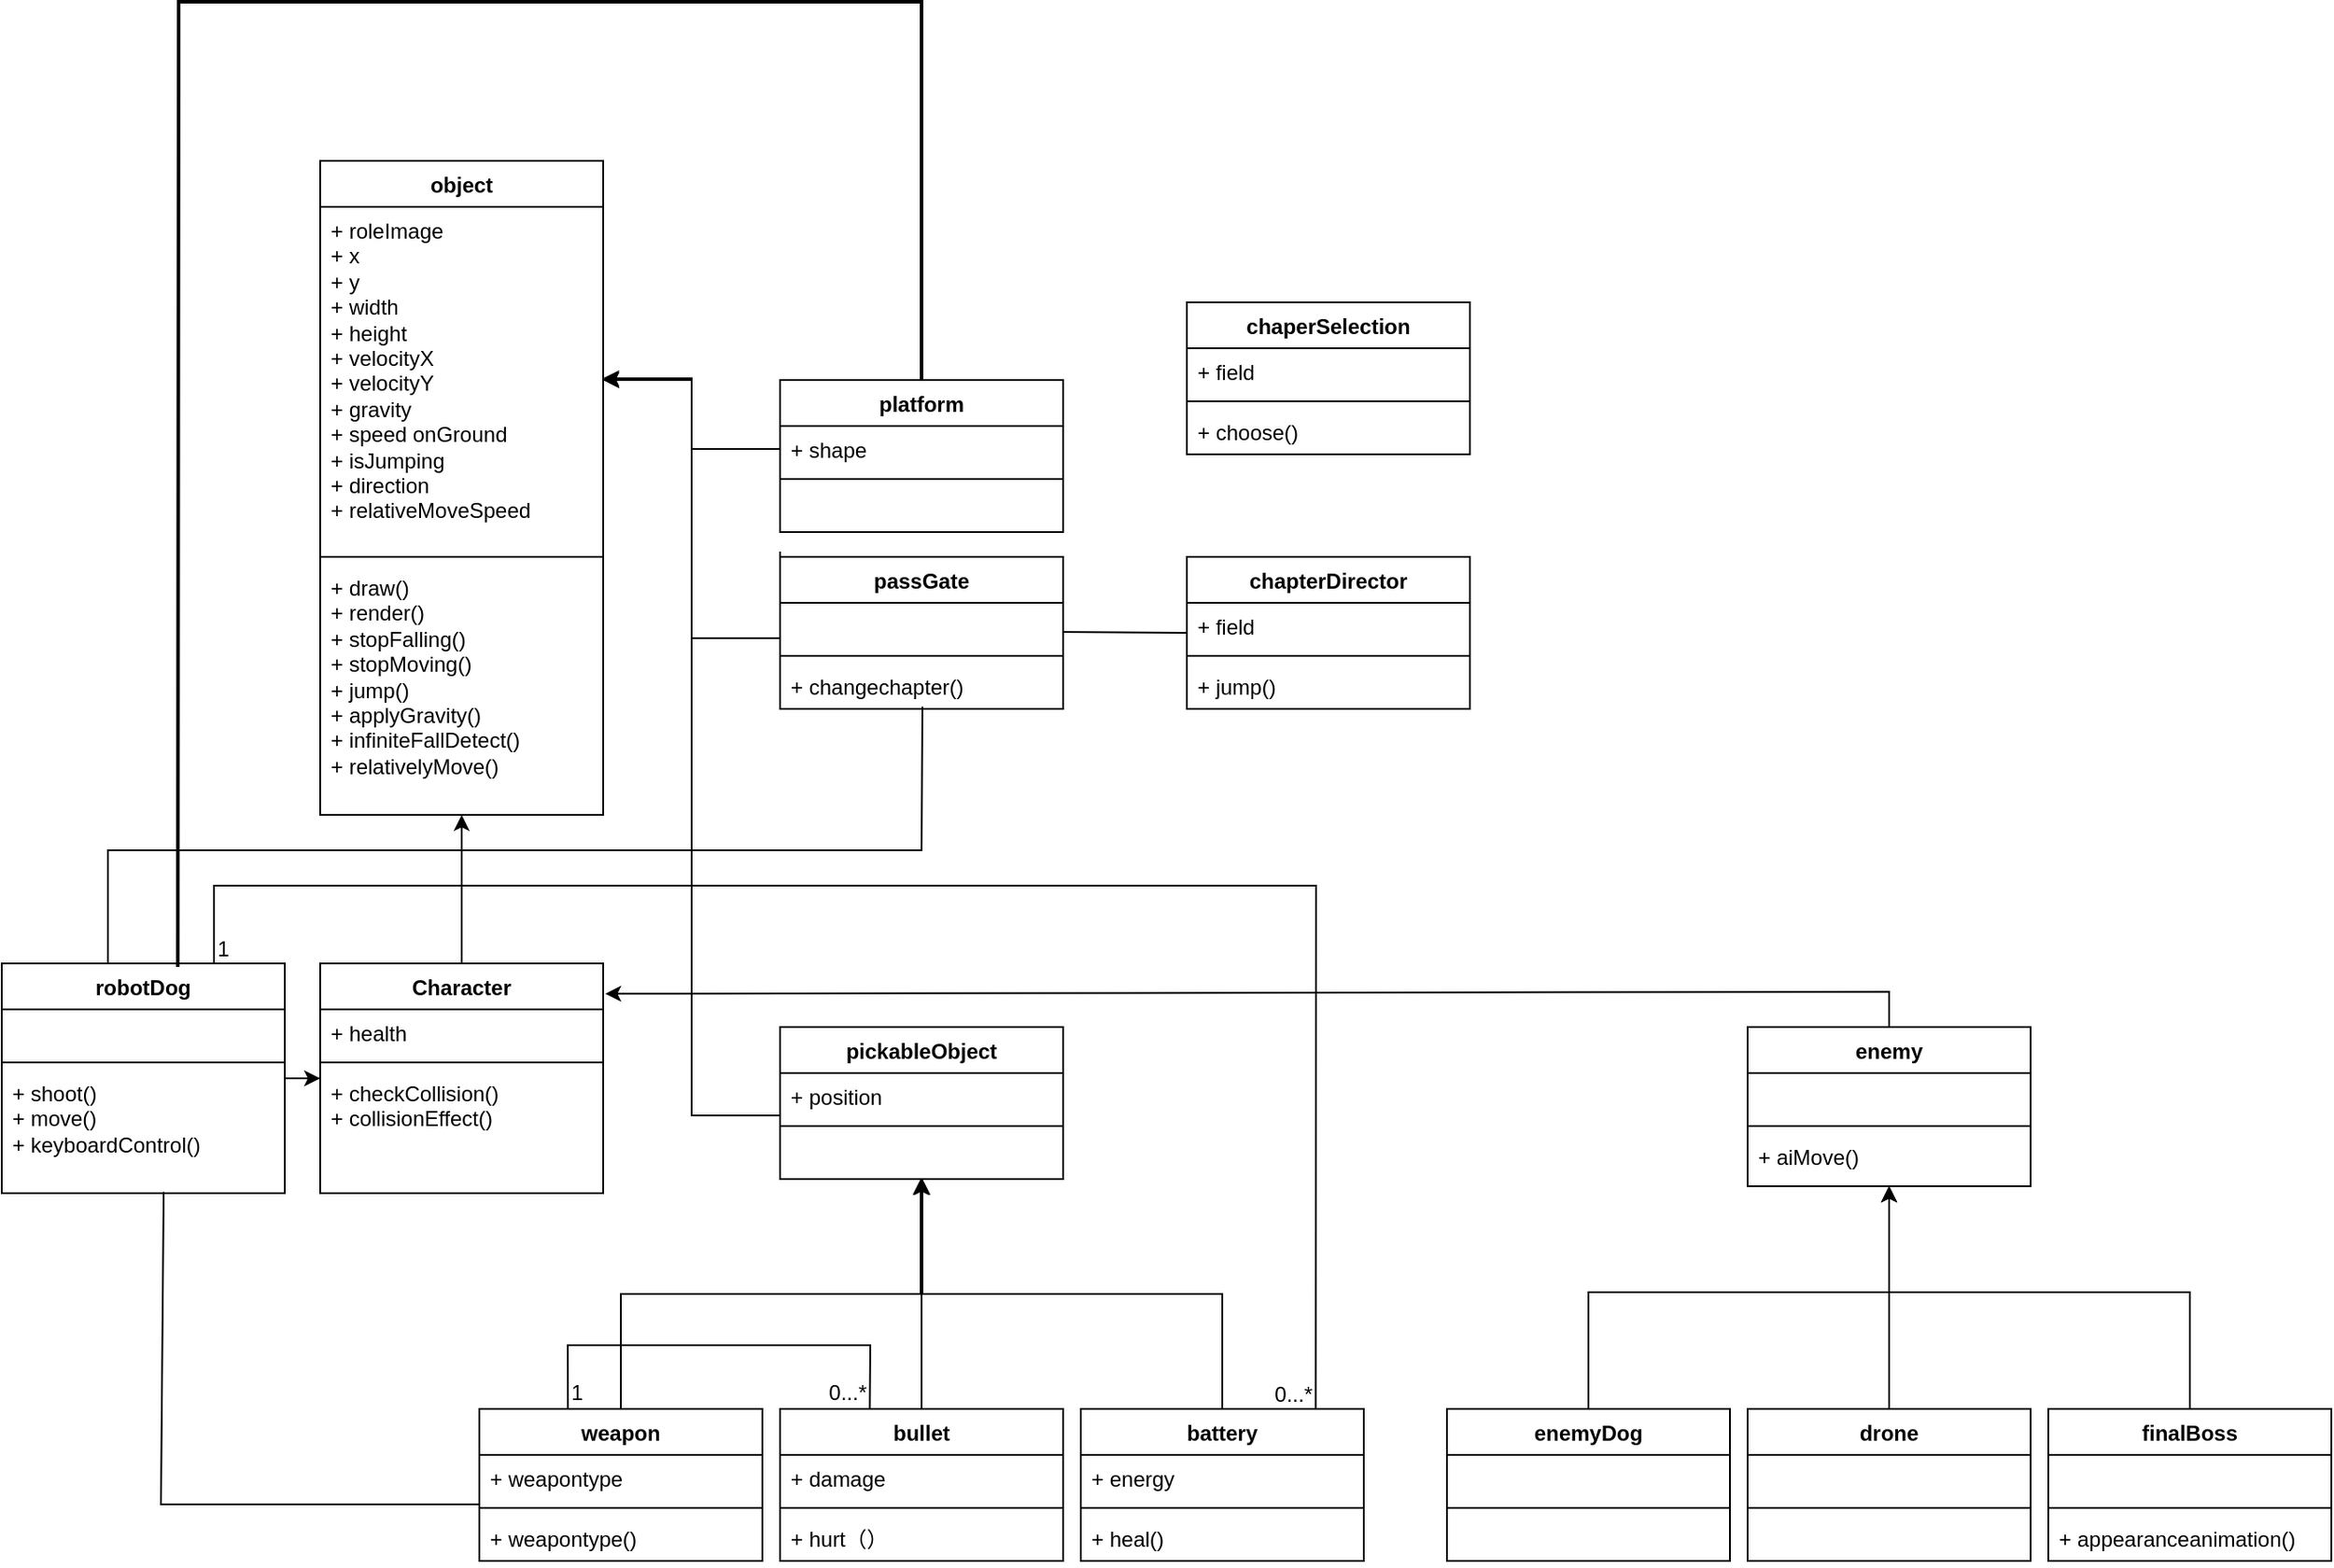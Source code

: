 <mxfile version="26.2.14">
  <diagram name="第 1 页" id="Hwi3SMRiW6C2YLHzwT59">
    <mxGraphModel dx="1034" dy="570" grid="1" gridSize="10" guides="1" tooltips="1" connect="1" arrows="1" fold="1" page="1" pageScale="1" pageWidth="827" pageHeight="1169" math="0" shadow="0">
      <root>
        <mxCell id="0" />
        <mxCell id="1" parent="0" />
        <mxCell id="Ydy03OJYwAmVGz2QXwth-1" value="object" style="swimlane;fontStyle=1;align=center;verticalAlign=top;childLayout=stackLayout;horizontal=1;startSize=26;horizontalStack=0;resizeParent=1;resizeParentMax=0;resizeLast=0;collapsible=1;marginBottom=0;whiteSpace=wrap;html=1;" parent="1" vertex="1">
          <mxGeometry x="200" y="250" width="160" height="370" as="geometry">
            <mxRectangle x="190" y="40" width="70" height="30" as="alternateBounds" />
          </mxGeometry>
        </mxCell>
        <mxCell id="Ydy03OJYwAmVGz2QXwth-2" value="+ roleImage&lt;div&gt;&lt;span style=&quot;background-color: transparent; color: light-dark(rgb(0, 0, 0), rgb(255, 255, 255));&quot;&gt;+ x&lt;/span&gt;&lt;/div&gt;&lt;div&gt;&lt;span style=&quot;background-color: transparent; color: light-dark(rgb(0, 0, 0), rgb(255, 255, 255));&quot;&gt;+ y&lt;/span&gt;&lt;/div&gt;&lt;div&gt;&lt;span style=&quot;background-color: transparent; color: light-dark(rgb(0, 0, 0), rgb(255, 255, 255));&quot;&gt;+ width&lt;/span&gt;&lt;/div&gt;&lt;div&gt;&lt;span style=&quot;background-color: transparent; color: light-dark(rgb(0, 0, 0), rgb(255, 255, 255));&quot;&gt;+ height&lt;/span&gt;&lt;/div&gt;&lt;div&gt;&lt;span style=&quot;background-color: transparent; color: light-dark(rgb(0, 0, 0), rgb(255, 255, 255));&quot;&gt;+ velocityX&lt;/span&gt;&lt;/div&gt;&lt;div&gt;&lt;span style=&quot;background-color: transparent; color: light-dark(rgb(0, 0, 0), rgb(255, 255, 255));&quot;&gt;+ velocityY&lt;/span&gt;&lt;/div&gt;&lt;div&gt;&lt;span style=&quot;background-color: transparent; color: light-dark(rgb(0, 0, 0), rgb(255, 255, 255));&quot;&gt;+ gravity&lt;/span&gt;&lt;/div&gt;&lt;div&gt;&lt;span style=&quot;background-color: transparent; color: light-dark(rgb(0, 0, 0), rgb(255, 255, 255));&quot;&gt;+ speed onGround&lt;/span&gt;&lt;/div&gt;&lt;div&gt;&lt;span style=&quot;background-color: transparent; color: light-dark(rgb(0, 0, 0), rgb(255, 255, 255));&quot;&gt;+ isJumping&lt;/span&gt;&lt;/div&gt;&lt;div&gt;&lt;span style=&quot;background-color: transparent; color: light-dark(rgb(0, 0, 0), rgb(255, 255, 255));&quot;&gt;+ direction&lt;/span&gt;&lt;/div&gt;&lt;div&gt;&lt;span style=&quot;background-color: transparent; color: light-dark(rgb(0, 0, 0), rgb(255, 255, 255));&quot;&gt;+ relativeMoveSpeed&lt;/span&gt;&lt;/div&gt;" style="text;strokeColor=none;fillColor=none;align=left;verticalAlign=top;spacingLeft=4;spacingRight=4;overflow=hidden;rotatable=0;points=[[0,0.5],[1,0.5]];portConstraint=eastwest;whiteSpace=wrap;html=1;" parent="Ydy03OJYwAmVGz2QXwth-1" vertex="1">
          <mxGeometry y="26" width="160" height="194" as="geometry" />
        </mxCell>
        <mxCell id="Ydy03OJYwAmVGz2QXwth-3" value="" style="line;strokeWidth=1;fillColor=none;align=left;verticalAlign=middle;spacingTop=-1;spacingLeft=3;spacingRight=3;rotatable=0;labelPosition=right;points=[];portConstraint=eastwest;strokeColor=inherit;" parent="Ydy03OJYwAmVGz2QXwth-1" vertex="1">
          <mxGeometry y="220" width="160" height="8" as="geometry" />
        </mxCell>
        <mxCell id="Ydy03OJYwAmVGz2QXwth-4" value="+ draw()&lt;div&gt;+ render()&lt;/div&gt;&lt;div&gt;+ stopFalling()&lt;/div&gt;&lt;div&gt;+ stopMoving()&lt;/div&gt;&lt;div&gt;+ jump()&lt;/div&gt;&lt;div&gt;+ applyGravity()&lt;/div&gt;&lt;div&gt;+ infiniteFallDetect()&lt;/div&gt;&lt;div&gt;+ relativelyMove()&lt;/div&gt;" style="text;strokeColor=none;fillColor=none;align=left;verticalAlign=top;spacingLeft=4;spacingRight=4;overflow=hidden;rotatable=0;points=[[0,0.5],[1,0.5]];portConstraint=eastwest;whiteSpace=wrap;html=1;" parent="Ydy03OJYwAmVGz2QXwth-1" vertex="1">
          <mxGeometry y="228" width="160" height="142" as="geometry" />
        </mxCell>
        <mxCell id="Ydy03OJYwAmVGz2QXwth-124" style="edgeStyle=orthogonalEdgeStyle;rounded=0;orthogonalLoop=1;jettySize=auto;html=1;" parent="1" source="Ydy03OJYwAmVGz2QXwth-5" target="Ydy03OJYwAmVGz2QXwth-1" edge="1">
          <mxGeometry relative="1" as="geometry" />
        </mxCell>
        <mxCell id="Ydy03OJYwAmVGz2QXwth-5" value="Character" style="swimlane;fontStyle=1;align=center;verticalAlign=top;childLayout=stackLayout;horizontal=1;startSize=26;horizontalStack=0;resizeParent=1;resizeParentMax=0;resizeLast=0;collapsible=1;marginBottom=0;whiteSpace=wrap;html=1;" parent="1" vertex="1">
          <mxGeometry x="200" y="704" width="160" height="130" as="geometry" />
        </mxCell>
        <mxCell id="Ydy03OJYwAmVGz2QXwth-6" value="+ health" style="text;strokeColor=none;fillColor=none;align=left;verticalAlign=top;spacingLeft=4;spacingRight=4;overflow=hidden;rotatable=0;points=[[0,0.5],[1,0.5]];portConstraint=eastwest;whiteSpace=wrap;html=1;" parent="Ydy03OJYwAmVGz2QXwth-5" vertex="1">
          <mxGeometry y="26" width="160" height="26" as="geometry" />
        </mxCell>
        <mxCell id="Ydy03OJYwAmVGz2QXwth-7" value="" style="line;strokeWidth=1;fillColor=none;align=left;verticalAlign=middle;spacingTop=-1;spacingLeft=3;spacingRight=3;rotatable=0;labelPosition=right;points=[];portConstraint=eastwest;strokeColor=inherit;" parent="Ydy03OJYwAmVGz2QXwth-5" vertex="1">
          <mxGeometry y="52" width="160" height="8" as="geometry" />
        </mxCell>
        <mxCell id="Ydy03OJYwAmVGz2QXwth-8" value="+ checkCollision()&lt;div&gt;+ collisionEffect()&lt;/div&gt;" style="text;strokeColor=none;fillColor=none;align=left;verticalAlign=top;spacingLeft=4;spacingRight=4;overflow=hidden;rotatable=0;points=[[0,0.5],[1,0.5]];portConstraint=eastwest;whiteSpace=wrap;html=1;" parent="Ydy03OJYwAmVGz2QXwth-5" vertex="1">
          <mxGeometry y="60" width="160" height="70" as="geometry" />
        </mxCell>
        <mxCell id="Ydy03OJYwAmVGz2QXwth-9" value="enemy" style="swimlane;fontStyle=1;align=center;verticalAlign=top;childLayout=stackLayout;horizontal=1;startSize=26;horizontalStack=0;resizeParent=1;resizeParentMax=0;resizeLast=0;collapsible=1;marginBottom=0;whiteSpace=wrap;html=1;" parent="1" vertex="1">
          <mxGeometry x="1007" y="740" width="160" height="90" as="geometry" />
        </mxCell>
        <mxCell id="Ydy03OJYwAmVGz2QXwth-10" value="&amp;nbsp;" style="text;strokeColor=none;fillColor=none;align=left;verticalAlign=top;spacingLeft=4;spacingRight=4;overflow=hidden;rotatable=0;points=[[0,0.5],[1,0.5]];portConstraint=eastwest;whiteSpace=wrap;html=1;" parent="Ydy03OJYwAmVGz2QXwth-9" vertex="1">
          <mxGeometry y="26" width="160" height="26" as="geometry" />
        </mxCell>
        <mxCell id="Ydy03OJYwAmVGz2QXwth-11" value="" style="line;strokeWidth=1;fillColor=none;align=left;verticalAlign=middle;spacingTop=-1;spacingLeft=3;spacingRight=3;rotatable=0;labelPosition=right;points=[];portConstraint=eastwest;strokeColor=inherit;" parent="Ydy03OJYwAmVGz2QXwth-9" vertex="1">
          <mxGeometry y="52" width="160" height="8" as="geometry" />
        </mxCell>
        <mxCell id="Ydy03OJYwAmVGz2QXwth-12" value="+ aiMove()" style="text;strokeColor=none;fillColor=none;align=left;verticalAlign=top;spacingLeft=4;spacingRight=4;overflow=hidden;rotatable=0;points=[[0,0.5],[1,0.5]];portConstraint=eastwest;whiteSpace=wrap;html=1;" parent="Ydy03OJYwAmVGz2QXwth-9" vertex="1">
          <mxGeometry y="60" width="160" height="30" as="geometry" />
        </mxCell>
        <mxCell id="Ydy03OJYwAmVGz2QXwth-115" style="edgeStyle=orthogonalEdgeStyle;rounded=0;orthogonalLoop=1;jettySize=auto;html=1;" parent="1" source="Ydy03OJYwAmVGz2QXwth-13" target="Ydy03OJYwAmVGz2QXwth-5" edge="1">
          <mxGeometry relative="1" as="geometry" />
        </mxCell>
        <mxCell id="Ydy03OJYwAmVGz2QXwth-13" value="robotDog" style="swimlane;fontStyle=1;align=center;verticalAlign=top;childLayout=stackLayout;horizontal=1;startSize=26;horizontalStack=0;resizeParent=1;resizeParentMax=0;resizeLast=0;collapsible=1;marginBottom=0;whiteSpace=wrap;html=1;" parent="1" vertex="1">
          <mxGeometry x="20" y="704" width="160" height="130" as="geometry" />
        </mxCell>
        <mxCell id="Ydy03OJYwAmVGz2QXwth-14" value="&amp;nbsp;" style="text;strokeColor=none;fillColor=none;align=left;verticalAlign=top;spacingLeft=4;spacingRight=4;overflow=hidden;rotatable=0;points=[[0,0.5],[1,0.5]];portConstraint=eastwest;whiteSpace=wrap;html=1;" parent="Ydy03OJYwAmVGz2QXwth-13" vertex="1">
          <mxGeometry y="26" width="160" height="26" as="geometry" />
        </mxCell>
        <mxCell id="Ydy03OJYwAmVGz2QXwth-15" value="" style="line;strokeWidth=1;fillColor=none;align=left;verticalAlign=middle;spacingTop=-1;spacingLeft=3;spacingRight=3;rotatable=0;labelPosition=right;points=[];portConstraint=eastwest;strokeColor=inherit;" parent="Ydy03OJYwAmVGz2QXwth-13" vertex="1">
          <mxGeometry y="52" width="160" height="8" as="geometry" />
        </mxCell>
        <mxCell id="Ydy03OJYwAmVGz2QXwth-16" value="+ shoot()&lt;div&gt;+ move()&lt;/div&gt;&lt;div&gt;+ keyboardControl()&lt;/div&gt;" style="text;strokeColor=none;fillColor=none;align=left;verticalAlign=top;spacingLeft=4;spacingRight=4;overflow=hidden;rotatable=0;points=[[0,0.5],[1,0.5]];portConstraint=eastwest;whiteSpace=wrap;html=1;" parent="Ydy03OJYwAmVGz2QXwth-13" vertex="1">
          <mxGeometry y="60" width="160" height="70" as="geometry" />
        </mxCell>
        <mxCell id="Ydy03OJYwAmVGz2QXwth-119" style="edgeStyle=orthogonalEdgeStyle;rounded=0;orthogonalLoop=1;jettySize=auto;html=1;exitX=0.5;exitY=0;exitDx=0;exitDy=0;" parent="1" source="Ydy03OJYwAmVGz2QXwth-17" target="Ydy03OJYwAmVGz2QXwth-9" edge="1">
          <mxGeometry relative="1" as="geometry">
            <Array as="points">
              <mxPoint x="917" y="890" />
              <mxPoint x="1087" y="890" />
            </Array>
          </mxGeometry>
        </mxCell>
        <mxCell id="Ydy03OJYwAmVGz2QXwth-17" value="enemyDog" style="swimlane;fontStyle=1;align=center;verticalAlign=top;childLayout=stackLayout;horizontal=1;startSize=26;horizontalStack=0;resizeParent=1;resizeParentMax=0;resizeLast=0;collapsible=1;marginBottom=0;whiteSpace=wrap;html=1;" parent="1" vertex="1">
          <mxGeometry x="837" y="956" width="160" height="86" as="geometry" />
        </mxCell>
        <mxCell id="Ydy03OJYwAmVGz2QXwth-18" value="&amp;nbsp;" style="text;strokeColor=none;fillColor=none;align=left;verticalAlign=top;spacingLeft=4;spacingRight=4;overflow=hidden;rotatable=0;points=[[0,0.5],[1,0.5]];portConstraint=eastwest;whiteSpace=wrap;html=1;" parent="Ydy03OJYwAmVGz2QXwth-17" vertex="1">
          <mxGeometry y="26" width="160" height="26" as="geometry" />
        </mxCell>
        <mxCell id="Ydy03OJYwAmVGz2QXwth-19" value="" style="line;strokeWidth=1;fillColor=none;align=left;verticalAlign=middle;spacingTop=-1;spacingLeft=3;spacingRight=3;rotatable=0;labelPosition=right;points=[];portConstraint=eastwest;strokeColor=inherit;" parent="Ydy03OJYwAmVGz2QXwth-17" vertex="1">
          <mxGeometry y="52" width="160" height="8" as="geometry" />
        </mxCell>
        <mxCell id="Ydy03OJYwAmVGz2QXwth-20" value="&amp;nbsp;" style="text;strokeColor=none;fillColor=none;align=left;verticalAlign=top;spacingLeft=4;spacingRight=4;overflow=hidden;rotatable=0;points=[[0,0.5],[1,0.5]];portConstraint=eastwest;whiteSpace=wrap;html=1;" parent="Ydy03OJYwAmVGz2QXwth-17" vertex="1">
          <mxGeometry y="60" width="160" height="26" as="geometry" />
        </mxCell>
        <mxCell id="Ydy03OJYwAmVGz2QXwth-118" style="edgeStyle=orthogonalEdgeStyle;rounded=0;orthogonalLoop=1;jettySize=auto;html=1;exitX=0.5;exitY=0;exitDx=0;exitDy=0;" parent="1" source="Ydy03OJYwAmVGz2QXwth-21" target="Ydy03OJYwAmVGz2QXwth-9" edge="1">
          <mxGeometry relative="1" as="geometry" />
        </mxCell>
        <mxCell id="Ydy03OJYwAmVGz2QXwth-21" value="drone" style="swimlane;fontStyle=1;align=center;verticalAlign=top;childLayout=stackLayout;horizontal=1;startSize=26;horizontalStack=0;resizeParent=1;resizeParentMax=0;resizeLast=0;collapsible=1;marginBottom=0;whiteSpace=wrap;html=1;" parent="1" vertex="1">
          <mxGeometry x="1007" y="956" width="160" height="86" as="geometry" />
        </mxCell>
        <mxCell id="Ydy03OJYwAmVGz2QXwth-22" value="&amp;nbsp;" style="text;strokeColor=none;fillColor=none;align=left;verticalAlign=top;spacingLeft=4;spacingRight=4;overflow=hidden;rotatable=0;points=[[0,0.5],[1,0.5]];portConstraint=eastwest;whiteSpace=wrap;html=1;" parent="Ydy03OJYwAmVGz2QXwth-21" vertex="1">
          <mxGeometry y="26" width="160" height="26" as="geometry" />
        </mxCell>
        <mxCell id="Ydy03OJYwAmVGz2QXwth-23" value="" style="line;strokeWidth=1;fillColor=none;align=left;verticalAlign=middle;spacingTop=-1;spacingLeft=3;spacingRight=3;rotatable=0;labelPosition=right;points=[];portConstraint=eastwest;strokeColor=inherit;" parent="Ydy03OJYwAmVGz2QXwth-21" vertex="1">
          <mxGeometry y="52" width="160" height="8" as="geometry" />
        </mxCell>
        <mxCell id="Ydy03OJYwAmVGz2QXwth-24" value="&amp;nbsp;" style="text;strokeColor=none;fillColor=none;align=left;verticalAlign=top;spacingLeft=4;spacingRight=4;overflow=hidden;rotatable=0;points=[[0,0.5],[1,0.5]];portConstraint=eastwest;whiteSpace=wrap;html=1;" parent="Ydy03OJYwAmVGz2QXwth-21" vertex="1">
          <mxGeometry y="60" width="160" height="26" as="geometry" />
        </mxCell>
        <mxCell id="Ydy03OJYwAmVGz2QXwth-25" value="battery" style="swimlane;fontStyle=1;align=center;verticalAlign=top;childLayout=stackLayout;horizontal=1;startSize=26;horizontalStack=0;resizeParent=1;resizeParentMax=0;resizeLast=0;collapsible=1;marginBottom=0;whiteSpace=wrap;html=1;" parent="1" vertex="1">
          <mxGeometry x="630" y="956" width="160" height="86" as="geometry" />
        </mxCell>
        <mxCell id="Ydy03OJYwAmVGz2QXwth-26" value="+ energy" style="text;strokeColor=none;fillColor=none;align=left;verticalAlign=top;spacingLeft=4;spacingRight=4;overflow=hidden;rotatable=0;points=[[0,0.5],[1,0.5]];portConstraint=eastwest;whiteSpace=wrap;html=1;" parent="Ydy03OJYwAmVGz2QXwth-25" vertex="1">
          <mxGeometry y="26" width="160" height="26" as="geometry" />
        </mxCell>
        <mxCell id="Ydy03OJYwAmVGz2QXwth-27" value="" style="line;strokeWidth=1;fillColor=none;align=left;verticalAlign=middle;spacingTop=-1;spacingLeft=3;spacingRight=3;rotatable=0;labelPosition=right;points=[];portConstraint=eastwest;strokeColor=inherit;" parent="Ydy03OJYwAmVGz2QXwth-25" vertex="1">
          <mxGeometry y="52" width="160" height="8" as="geometry" />
        </mxCell>
        <mxCell id="Ydy03OJYwAmVGz2QXwth-28" value="+ heal()" style="text;strokeColor=none;fillColor=none;align=left;verticalAlign=top;spacingLeft=4;spacingRight=4;overflow=hidden;rotatable=0;points=[[0,0.5],[1,0.5]];portConstraint=eastwest;whiteSpace=wrap;html=1;" parent="Ydy03OJYwAmVGz2QXwth-25" vertex="1">
          <mxGeometry y="60" width="160" height="26" as="geometry" />
        </mxCell>
        <mxCell id="Ydy03OJYwAmVGz2QXwth-29" value="weapon" style="swimlane;fontStyle=1;align=center;verticalAlign=top;childLayout=stackLayout;horizontal=1;startSize=26;horizontalStack=0;resizeParent=1;resizeParentMax=0;resizeLast=0;collapsible=1;marginBottom=0;whiteSpace=wrap;html=1;" parent="1" vertex="1">
          <mxGeometry x="290" y="956" width="160" height="86" as="geometry" />
        </mxCell>
        <mxCell id="Ydy03OJYwAmVGz2QXwth-30" value="+ weapontype" style="text;strokeColor=none;fillColor=none;align=left;verticalAlign=top;spacingLeft=4;spacingRight=4;overflow=hidden;rotatable=0;points=[[0,0.5],[1,0.5]];portConstraint=eastwest;whiteSpace=wrap;html=1;" parent="Ydy03OJYwAmVGz2QXwth-29" vertex="1">
          <mxGeometry y="26" width="160" height="26" as="geometry" />
        </mxCell>
        <mxCell id="Ydy03OJYwAmVGz2QXwth-31" value="" style="line;strokeWidth=1;fillColor=none;align=left;verticalAlign=middle;spacingTop=-1;spacingLeft=3;spacingRight=3;rotatable=0;labelPosition=right;points=[];portConstraint=eastwest;strokeColor=inherit;" parent="Ydy03OJYwAmVGz2QXwth-29" vertex="1">
          <mxGeometry y="52" width="160" height="8" as="geometry" />
        </mxCell>
        <mxCell id="Ydy03OJYwAmVGz2QXwth-32" value="+ weapontype()" style="text;strokeColor=none;fillColor=none;align=left;verticalAlign=top;spacingLeft=4;spacingRight=4;overflow=hidden;rotatable=0;points=[[0,0.5],[1,0.5]];portConstraint=eastwest;whiteSpace=wrap;html=1;" parent="Ydy03OJYwAmVGz2QXwth-29" vertex="1">
          <mxGeometry y="60" width="160" height="26" as="geometry" />
        </mxCell>
        <mxCell id="Ydy03OJYwAmVGz2QXwth-107" style="edgeStyle=orthogonalEdgeStyle;rounded=0;orthogonalLoop=1;jettySize=auto;html=1;exitX=0.5;exitY=0;exitDx=0;exitDy=0;" parent="1" source="Ydy03OJYwAmVGz2QXwth-33" target="Ydy03OJYwAmVGz2QXwth-100" edge="1">
          <mxGeometry relative="1" as="geometry" />
        </mxCell>
        <mxCell id="Ydy03OJYwAmVGz2QXwth-33" value="bullet" style="swimlane;fontStyle=1;align=center;verticalAlign=top;childLayout=stackLayout;horizontal=1;startSize=26;horizontalStack=0;resizeParent=1;resizeParentMax=0;resizeLast=0;collapsible=1;marginBottom=0;whiteSpace=wrap;html=1;" parent="1" vertex="1">
          <mxGeometry x="460" y="956" width="160" height="86" as="geometry" />
        </mxCell>
        <mxCell id="Ydy03OJYwAmVGz2QXwth-34" value="+ damage" style="text;strokeColor=none;fillColor=none;align=left;verticalAlign=top;spacingLeft=4;spacingRight=4;overflow=hidden;rotatable=0;points=[[0,0.5],[1,0.5]];portConstraint=eastwest;whiteSpace=wrap;html=1;" parent="Ydy03OJYwAmVGz2QXwth-33" vertex="1">
          <mxGeometry y="26" width="160" height="26" as="geometry" />
        </mxCell>
        <mxCell id="Ydy03OJYwAmVGz2QXwth-35" value="" style="line;strokeWidth=1;fillColor=none;align=left;verticalAlign=middle;spacingTop=-1;spacingLeft=3;spacingRight=3;rotatable=0;labelPosition=right;points=[];portConstraint=eastwest;strokeColor=inherit;" parent="Ydy03OJYwAmVGz2QXwth-33" vertex="1">
          <mxGeometry y="52" width="160" height="8" as="geometry" />
        </mxCell>
        <mxCell id="Ydy03OJYwAmVGz2QXwth-36" value="+ hurt（）" style="text;strokeColor=none;fillColor=none;align=left;verticalAlign=top;spacingLeft=4;spacingRight=4;overflow=hidden;rotatable=0;points=[[0,0.5],[1,0.5]];portConstraint=eastwest;whiteSpace=wrap;html=1;" parent="Ydy03OJYwAmVGz2QXwth-33" vertex="1">
          <mxGeometry y="60" width="160" height="26" as="geometry" />
        </mxCell>
        <mxCell id="Ydy03OJYwAmVGz2QXwth-37" value="platform" style="swimlane;fontStyle=1;align=center;verticalAlign=top;childLayout=stackLayout;horizontal=1;startSize=26;horizontalStack=0;resizeParent=1;resizeParentMax=0;resizeLast=0;collapsible=1;marginBottom=0;whiteSpace=wrap;html=1;" parent="1" vertex="1">
          <mxGeometry x="460" y="374" width="160" height="86" as="geometry" />
        </mxCell>
        <mxCell id="Ydy03OJYwAmVGz2QXwth-38" value="+ shape" style="text;strokeColor=none;fillColor=none;align=left;verticalAlign=top;spacingLeft=4;spacingRight=4;overflow=hidden;rotatable=0;points=[[0,0.5],[1,0.5]];portConstraint=eastwest;whiteSpace=wrap;html=1;" parent="Ydy03OJYwAmVGz2QXwth-37" vertex="1">
          <mxGeometry y="26" width="160" height="26" as="geometry" />
        </mxCell>
        <mxCell id="Ydy03OJYwAmVGz2QXwth-39" value="" style="line;strokeWidth=1;fillColor=none;align=left;verticalAlign=middle;spacingTop=-1;spacingLeft=3;spacingRight=3;rotatable=0;labelPosition=right;points=[];portConstraint=eastwest;strokeColor=inherit;" parent="Ydy03OJYwAmVGz2QXwth-37" vertex="1">
          <mxGeometry y="52" width="160" height="8" as="geometry" />
        </mxCell>
        <mxCell id="Ydy03OJYwAmVGz2QXwth-40" value="&amp;nbsp;" style="text;strokeColor=none;fillColor=none;align=left;verticalAlign=top;spacingLeft=4;spacingRight=4;overflow=hidden;rotatable=0;points=[[0,0.5],[1,0.5]];portConstraint=eastwest;whiteSpace=wrap;html=1;" parent="Ydy03OJYwAmVGz2QXwth-37" vertex="1">
          <mxGeometry y="60" width="160" height="26" as="geometry" />
        </mxCell>
        <mxCell id="jBGDaQHdQsbLvLGPUwS--1" style="edgeStyle=orthogonalEdgeStyle;rounded=0;orthogonalLoop=1;jettySize=auto;html=1;" parent="1" edge="1">
          <mxGeometry relative="1" as="geometry">
            <Array as="points">
              <mxPoint x="460" y="520" />
              <mxPoint x="410" y="520" />
              <mxPoint x="410" y="374" />
            </Array>
            <mxPoint x="460" y="471" as="sourcePoint" />
            <mxPoint x="360" y="374" as="targetPoint" />
          </mxGeometry>
        </mxCell>
        <mxCell id="Ydy03OJYwAmVGz2QXwth-41" value="passGate" style="swimlane;fontStyle=1;align=center;verticalAlign=top;childLayout=stackLayout;horizontal=1;startSize=26;horizontalStack=0;resizeParent=1;resizeParentMax=0;resizeLast=0;collapsible=1;marginBottom=0;whiteSpace=wrap;html=1;" parent="1" vertex="1">
          <mxGeometry x="460" y="474" width="160" height="86" as="geometry" />
        </mxCell>
        <mxCell id="Ydy03OJYwAmVGz2QXwth-42" value="&amp;nbsp;" style="text;strokeColor=none;fillColor=none;align=left;verticalAlign=top;spacingLeft=4;spacingRight=4;overflow=hidden;rotatable=0;points=[[0,0.5],[1,0.5]];portConstraint=eastwest;whiteSpace=wrap;html=1;" parent="Ydy03OJYwAmVGz2QXwth-41" vertex="1">
          <mxGeometry y="26" width="160" height="26" as="geometry" />
        </mxCell>
        <mxCell id="Ydy03OJYwAmVGz2QXwth-43" value="" style="line;strokeWidth=1;fillColor=none;align=left;verticalAlign=middle;spacingTop=-1;spacingLeft=3;spacingRight=3;rotatable=0;labelPosition=right;points=[];portConstraint=eastwest;strokeColor=inherit;" parent="Ydy03OJYwAmVGz2QXwth-41" vertex="1">
          <mxGeometry y="52" width="160" height="8" as="geometry" />
        </mxCell>
        <mxCell id="Ydy03OJYwAmVGz2QXwth-44" value="+ changechapter()" style="text;strokeColor=none;fillColor=none;align=left;verticalAlign=top;spacingLeft=4;spacingRight=4;overflow=hidden;rotatable=0;points=[[0,0.5],[1,0.5]];portConstraint=eastwest;whiteSpace=wrap;html=1;" parent="Ydy03OJYwAmVGz2QXwth-41" vertex="1">
          <mxGeometry y="60" width="160" height="26" as="geometry" />
        </mxCell>
        <mxCell id="Ydy03OJYwAmVGz2QXwth-121" style="edgeStyle=orthogonalEdgeStyle;rounded=0;orthogonalLoop=1;jettySize=auto;html=1;" parent="1" source="Ydy03OJYwAmVGz2QXwth-45" target="Ydy03OJYwAmVGz2QXwth-9" edge="1">
          <mxGeometry relative="1" as="geometry">
            <Array as="points">
              <mxPoint x="1257" y="890" />
              <mxPoint x="1087" y="890" />
            </Array>
          </mxGeometry>
        </mxCell>
        <mxCell id="Ydy03OJYwAmVGz2QXwth-45" value="finalBoss" style="swimlane;fontStyle=1;align=center;verticalAlign=top;childLayout=stackLayout;horizontal=1;startSize=26;horizontalStack=0;resizeParent=1;resizeParentMax=0;resizeLast=0;collapsible=1;marginBottom=0;whiteSpace=wrap;html=1;" parent="1" vertex="1">
          <mxGeometry x="1177" y="956" width="160" height="86" as="geometry" />
        </mxCell>
        <mxCell id="Ydy03OJYwAmVGz2QXwth-46" value="&amp;nbsp;" style="text;strokeColor=none;fillColor=none;align=left;verticalAlign=top;spacingLeft=4;spacingRight=4;overflow=hidden;rotatable=0;points=[[0,0.5],[1,0.5]];portConstraint=eastwest;whiteSpace=wrap;html=1;" parent="Ydy03OJYwAmVGz2QXwth-45" vertex="1">
          <mxGeometry y="26" width="160" height="26" as="geometry" />
        </mxCell>
        <mxCell id="Ydy03OJYwAmVGz2QXwth-47" value="" style="line;strokeWidth=1;fillColor=none;align=left;verticalAlign=middle;spacingTop=-1;spacingLeft=3;spacingRight=3;rotatable=0;labelPosition=right;points=[];portConstraint=eastwest;strokeColor=inherit;" parent="Ydy03OJYwAmVGz2QXwth-45" vertex="1">
          <mxGeometry y="52" width="160" height="8" as="geometry" />
        </mxCell>
        <mxCell id="Ydy03OJYwAmVGz2QXwth-48" value="+ appearanceanimation()&amp;nbsp;" style="text;strokeColor=none;fillColor=none;align=left;verticalAlign=top;spacingLeft=4;spacingRight=4;overflow=hidden;rotatable=0;points=[[0,0.5],[1,0.5]];portConstraint=eastwest;whiteSpace=wrap;html=1;" parent="Ydy03OJYwAmVGz2QXwth-45" vertex="1">
          <mxGeometry y="60" width="160" height="26" as="geometry" />
        </mxCell>
        <mxCell id="jBGDaQHdQsbLvLGPUwS--5" style="edgeStyle=orthogonalEdgeStyle;rounded=0;orthogonalLoop=1;jettySize=auto;html=1;" parent="1" edge="1">
          <mxGeometry relative="1" as="geometry">
            <Array as="points">
              <mxPoint x="460" y="790" />
              <mxPoint x="410" y="790" />
              <mxPoint x="410" y="374" />
            </Array>
            <mxPoint x="460" y="744" as="sourcePoint" />
            <mxPoint x="360" y="374" as="targetPoint" />
          </mxGeometry>
        </mxCell>
        <mxCell id="Ydy03OJYwAmVGz2QXwth-100" value="pickableObject" style="swimlane;fontStyle=1;align=center;verticalAlign=top;childLayout=stackLayout;horizontal=1;startSize=26;horizontalStack=0;resizeParent=1;resizeParentMax=0;resizeLast=0;collapsible=1;marginBottom=0;whiteSpace=wrap;html=1;" parent="1" vertex="1">
          <mxGeometry x="460" y="740" width="160" height="86" as="geometry" />
        </mxCell>
        <mxCell id="Ydy03OJYwAmVGz2QXwth-101" value="+ position" style="text;strokeColor=none;fillColor=none;align=left;verticalAlign=top;spacingLeft=4;spacingRight=4;overflow=hidden;rotatable=0;points=[[0,0.5],[1,0.5]];portConstraint=eastwest;whiteSpace=wrap;html=1;" parent="Ydy03OJYwAmVGz2QXwth-100" vertex="1">
          <mxGeometry y="26" width="160" height="26" as="geometry" />
        </mxCell>
        <mxCell id="Ydy03OJYwAmVGz2QXwth-102" value="" style="line;strokeWidth=1;fillColor=none;align=left;verticalAlign=middle;spacingTop=-1;spacingLeft=3;spacingRight=3;rotatable=0;labelPosition=right;points=[];portConstraint=eastwest;strokeColor=inherit;" parent="Ydy03OJYwAmVGz2QXwth-100" vertex="1">
          <mxGeometry y="52" width="160" height="8" as="geometry" />
        </mxCell>
        <mxCell id="Ydy03OJYwAmVGz2QXwth-103" value="&amp;nbsp;" style="text;strokeColor=none;fillColor=none;align=left;verticalAlign=top;spacingLeft=4;spacingRight=4;overflow=hidden;rotatable=0;points=[[0,0.5],[1,0.5]];portConstraint=eastwest;whiteSpace=wrap;html=1;" parent="Ydy03OJYwAmVGz2QXwth-100" vertex="1">
          <mxGeometry y="60" width="160" height="26" as="geometry" />
        </mxCell>
        <mxCell id="Ydy03OJYwAmVGz2QXwth-110" style="edgeStyle=orthogonalEdgeStyle;rounded=0;orthogonalLoop=1;jettySize=auto;html=1;exitX=0.5;exitY=0;exitDx=0;exitDy=0;entryX=0.503;entryY=0.993;entryDx=0;entryDy=0;entryPerimeter=0;" parent="1" source="Ydy03OJYwAmVGz2QXwth-29" target="Ydy03OJYwAmVGz2QXwth-103" edge="1">
          <mxGeometry relative="1" as="geometry" />
        </mxCell>
        <mxCell id="Ydy03OJYwAmVGz2QXwth-111" style="edgeStyle=orthogonalEdgeStyle;rounded=0;orthogonalLoop=1;jettySize=auto;html=1;entryX=0.497;entryY=0.993;entryDx=0;entryDy=0;entryPerimeter=0;" parent="1" source="Ydy03OJYwAmVGz2QXwth-25" target="Ydy03OJYwAmVGz2QXwth-103" edge="1">
          <mxGeometry relative="1" as="geometry">
            <Array as="points">
              <mxPoint x="710" y="891" />
              <mxPoint x="540" y="891" />
            </Array>
          </mxGeometry>
        </mxCell>
        <mxCell id="Ydy03OJYwAmVGz2QXwth-125" value="chapterDirector" style="swimlane;fontStyle=1;align=center;verticalAlign=top;childLayout=stackLayout;horizontal=1;startSize=26;horizontalStack=0;resizeParent=1;resizeParentMax=0;resizeLast=0;collapsible=1;marginBottom=0;whiteSpace=wrap;html=1;" parent="1" vertex="1">
          <mxGeometry x="690" y="474" width="160" height="86" as="geometry" />
        </mxCell>
        <mxCell id="Ydy03OJYwAmVGz2QXwth-126" value="+ field" style="text;strokeColor=none;fillColor=none;align=left;verticalAlign=top;spacingLeft=4;spacingRight=4;overflow=hidden;rotatable=0;points=[[0,0.5],[1,0.5]];portConstraint=eastwest;whiteSpace=wrap;html=1;" parent="Ydy03OJYwAmVGz2QXwth-125" vertex="1">
          <mxGeometry y="26" width="160" height="26" as="geometry" />
        </mxCell>
        <mxCell id="Ydy03OJYwAmVGz2QXwth-127" value="" style="line;strokeWidth=1;fillColor=none;align=left;verticalAlign=middle;spacingTop=-1;spacingLeft=3;spacingRight=3;rotatable=0;labelPosition=right;points=[];portConstraint=eastwest;strokeColor=inherit;" parent="Ydy03OJYwAmVGz2QXwth-125" vertex="1">
          <mxGeometry y="52" width="160" height="8" as="geometry" />
        </mxCell>
        <mxCell id="Ydy03OJYwAmVGz2QXwth-128" value="+ jump()" style="text;strokeColor=none;fillColor=none;align=left;verticalAlign=top;spacingLeft=4;spacingRight=4;overflow=hidden;rotatable=0;points=[[0,0.5],[1,0.5]];portConstraint=eastwest;whiteSpace=wrap;html=1;" parent="Ydy03OJYwAmVGz2QXwth-125" vertex="1">
          <mxGeometry y="60" width="160" height="26" as="geometry" />
        </mxCell>
        <mxCell id="Ydy03OJYwAmVGz2QXwth-129" value="chaperSelection" style="swimlane;fontStyle=1;align=center;verticalAlign=top;childLayout=stackLayout;horizontal=1;startSize=26;horizontalStack=0;resizeParent=1;resizeParentMax=0;resizeLast=0;collapsible=1;marginBottom=0;whiteSpace=wrap;html=1;" parent="1" vertex="1">
          <mxGeometry x="690" y="330" width="160" height="86" as="geometry" />
        </mxCell>
        <mxCell id="Ydy03OJYwAmVGz2QXwth-130" value="+ field" style="text;strokeColor=none;fillColor=none;align=left;verticalAlign=top;spacingLeft=4;spacingRight=4;overflow=hidden;rotatable=0;points=[[0,0.5],[1,0.5]];portConstraint=eastwest;whiteSpace=wrap;html=1;" parent="Ydy03OJYwAmVGz2QXwth-129" vertex="1">
          <mxGeometry y="26" width="160" height="26" as="geometry" />
        </mxCell>
        <mxCell id="Ydy03OJYwAmVGz2QXwth-131" value="" style="line;strokeWidth=1;fillColor=none;align=left;verticalAlign=middle;spacingTop=-1;spacingLeft=3;spacingRight=3;rotatable=0;labelPosition=right;points=[];portConstraint=eastwest;strokeColor=inherit;" parent="Ydy03OJYwAmVGz2QXwth-129" vertex="1">
          <mxGeometry y="52" width="160" height="8" as="geometry" />
        </mxCell>
        <mxCell id="Ydy03OJYwAmVGz2QXwth-132" value="+ choose()" style="text;strokeColor=none;fillColor=none;align=left;verticalAlign=top;spacingLeft=4;spacingRight=4;overflow=hidden;rotatable=0;points=[[0,0.5],[1,0.5]];portConstraint=eastwest;whiteSpace=wrap;html=1;" parent="Ydy03OJYwAmVGz2QXwth-129" vertex="1">
          <mxGeometry y="60" width="160" height="26" as="geometry" />
        </mxCell>
        <mxCell id="RWwD7nr9o_iWNDcXGolD-4" value="" style="endArrow=classic;html=1;rounded=0;exitX=0.5;exitY=0;exitDx=0;exitDy=0;entryX=1.007;entryY=0.132;entryDx=0;entryDy=0;entryPerimeter=0;" edge="1" parent="1" source="Ydy03OJYwAmVGz2QXwth-9" target="Ydy03OJYwAmVGz2QXwth-5">
          <mxGeometry width="50" height="50" relative="1" as="geometry">
            <mxPoint x="660" y="680" as="sourcePoint" />
            <mxPoint x="1080" y="680" as="targetPoint" />
            <Array as="points">
              <mxPoint x="1087" y="720" />
            </Array>
          </mxGeometry>
        </mxCell>
        <mxCell id="RWwD7nr9o_iWNDcXGolD-7" style="edgeStyle=orthogonalEdgeStyle;rounded=0;orthogonalLoop=1;jettySize=auto;html=1;entryX=1;entryY=0.5;entryDx=0;entryDy=0;" edge="1" parent="1" source="Ydy03OJYwAmVGz2QXwth-38" target="Ydy03OJYwAmVGz2QXwth-2">
          <mxGeometry relative="1" as="geometry">
            <mxPoint x="410" y="413" as="targetPoint" />
          </mxGeometry>
        </mxCell>
        <mxCell id="RWwD7nr9o_iWNDcXGolD-9" value="" style="endArrow=none;html=1;rounded=0;strokeWidth=2;entryX=0.5;entryY=0;entryDx=0;entryDy=0;exitX=0.622;exitY=0.015;exitDx=0;exitDy=0;exitPerimeter=0;" edge="1" parent="1" source="Ydy03OJYwAmVGz2QXwth-13" target="Ydy03OJYwAmVGz2QXwth-37">
          <mxGeometry relative="1" as="geometry">
            <mxPoint x="120" y="510" as="sourcePoint" />
            <mxPoint x="470" y="160" as="targetPoint" />
            <Array as="points">
              <mxPoint x="120" y="160" />
              <mxPoint x="540" y="160" />
            </Array>
          </mxGeometry>
        </mxCell>
        <mxCell id="RWwD7nr9o_iWNDcXGolD-14" value="" style="endArrow=none;html=1;rounded=0;exitX=0.572;exitY=0.989;exitDx=0;exitDy=0;exitPerimeter=0;" edge="1" parent="1" source="Ydy03OJYwAmVGz2QXwth-16">
          <mxGeometry relative="1" as="geometry">
            <mxPoint x="110" y="840" as="sourcePoint" />
            <mxPoint x="290" y="1010" as="targetPoint" />
            <Array as="points">
              <mxPoint x="110" y="1010" />
            </Array>
          </mxGeometry>
        </mxCell>
        <mxCell id="RWwD7nr9o_iWNDcXGolD-23" value="" style="endArrow=none;html=1;rounded=0;entryX=0.317;entryY=-0.005;entryDx=0;entryDy=0;entryPerimeter=0;exitX=0.313;exitY=-0.005;exitDx=0;exitDy=0;exitPerimeter=0;" edge="1" parent="1" source="Ydy03OJYwAmVGz2QXwth-29" target="Ydy03OJYwAmVGz2QXwth-33">
          <mxGeometry relative="1" as="geometry">
            <mxPoint x="340" y="920" as="sourcePoint" />
            <mxPoint x="500" y="920" as="targetPoint" />
            <Array as="points">
              <mxPoint x="340" y="920" />
              <mxPoint x="511" y="920" />
            </Array>
          </mxGeometry>
        </mxCell>
        <mxCell id="RWwD7nr9o_iWNDcXGolD-24" value="1" style="resizable=0;html=1;whiteSpace=wrap;align=left;verticalAlign=bottom;" connectable="0" vertex="1" parent="RWwD7nr9o_iWNDcXGolD-23">
          <mxGeometry x="-1" relative="1" as="geometry" />
        </mxCell>
        <mxCell id="RWwD7nr9o_iWNDcXGolD-25" value="0...*" style="resizable=0;html=1;whiteSpace=wrap;align=right;verticalAlign=bottom;" connectable="0" vertex="1" parent="RWwD7nr9o_iWNDcXGolD-23">
          <mxGeometry x="1" relative="1" as="geometry" />
        </mxCell>
        <mxCell id="RWwD7nr9o_iWNDcXGolD-26" value="" style="endArrow=none;html=1;rounded=0;entryX=0.83;entryY=0.005;entryDx=0;entryDy=0;entryPerimeter=0;exitX=0.75;exitY=0;exitDx=0;exitDy=0;" edge="1" parent="1" source="Ydy03OJYwAmVGz2QXwth-13" target="Ydy03OJYwAmVGz2QXwth-25">
          <mxGeometry relative="1" as="geometry">
            <mxPoint x="150" y="660" as="sourcePoint" />
            <mxPoint x="310" y="660" as="targetPoint" />
            <Array as="points">
              <mxPoint x="140" y="660" />
              <mxPoint x="763" y="660" />
            </Array>
          </mxGeometry>
        </mxCell>
        <mxCell id="RWwD7nr9o_iWNDcXGolD-27" value="1" style="resizable=0;html=1;whiteSpace=wrap;align=left;verticalAlign=bottom;" connectable="0" vertex="1" parent="RWwD7nr9o_iWNDcXGolD-26">
          <mxGeometry x="-1" relative="1" as="geometry" />
        </mxCell>
        <mxCell id="RWwD7nr9o_iWNDcXGolD-28" value="0...*" style="resizable=0;html=1;whiteSpace=wrap;align=right;verticalAlign=bottom;" connectable="0" vertex="1" parent="RWwD7nr9o_iWNDcXGolD-26">
          <mxGeometry x="1" relative="1" as="geometry" />
        </mxCell>
        <mxCell id="RWwD7nr9o_iWNDcXGolD-29" value="" style="endArrow=none;html=1;rounded=0;" edge="1" parent="1">
          <mxGeometry relative="1" as="geometry">
            <mxPoint x="620" y="516.5" as="sourcePoint" />
            <mxPoint x="690" y="517" as="targetPoint" />
          </mxGeometry>
        </mxCell>
        <mxCell id="RWwD7nr9o_iWNDcXGolD-30" value="" style="endArrow=none;html=1;rounded=0;entryX=0.503;entryY=0.954;entryDx=0;entryDy=0;entryPerimeter=0;" edge="1" parent="1" target="Ydy03OJYwAmVGz2QXwth-44">
          <mxGeometry relative="1" as="geometry">
            <mxPoint x="80" y="704" as="sourcePoint" />
            <mxPoint x="650" y="630" as="targetPoint" />
            <Array as="points">
              <mxPoint x="80" y="640" />
              <mxPoint x="540" y="640" />
            </Array>
          </mxGeometry>
        </mxCell>
      </root>
    </mxGraphModel>
  </diagram>
</mxfile>
